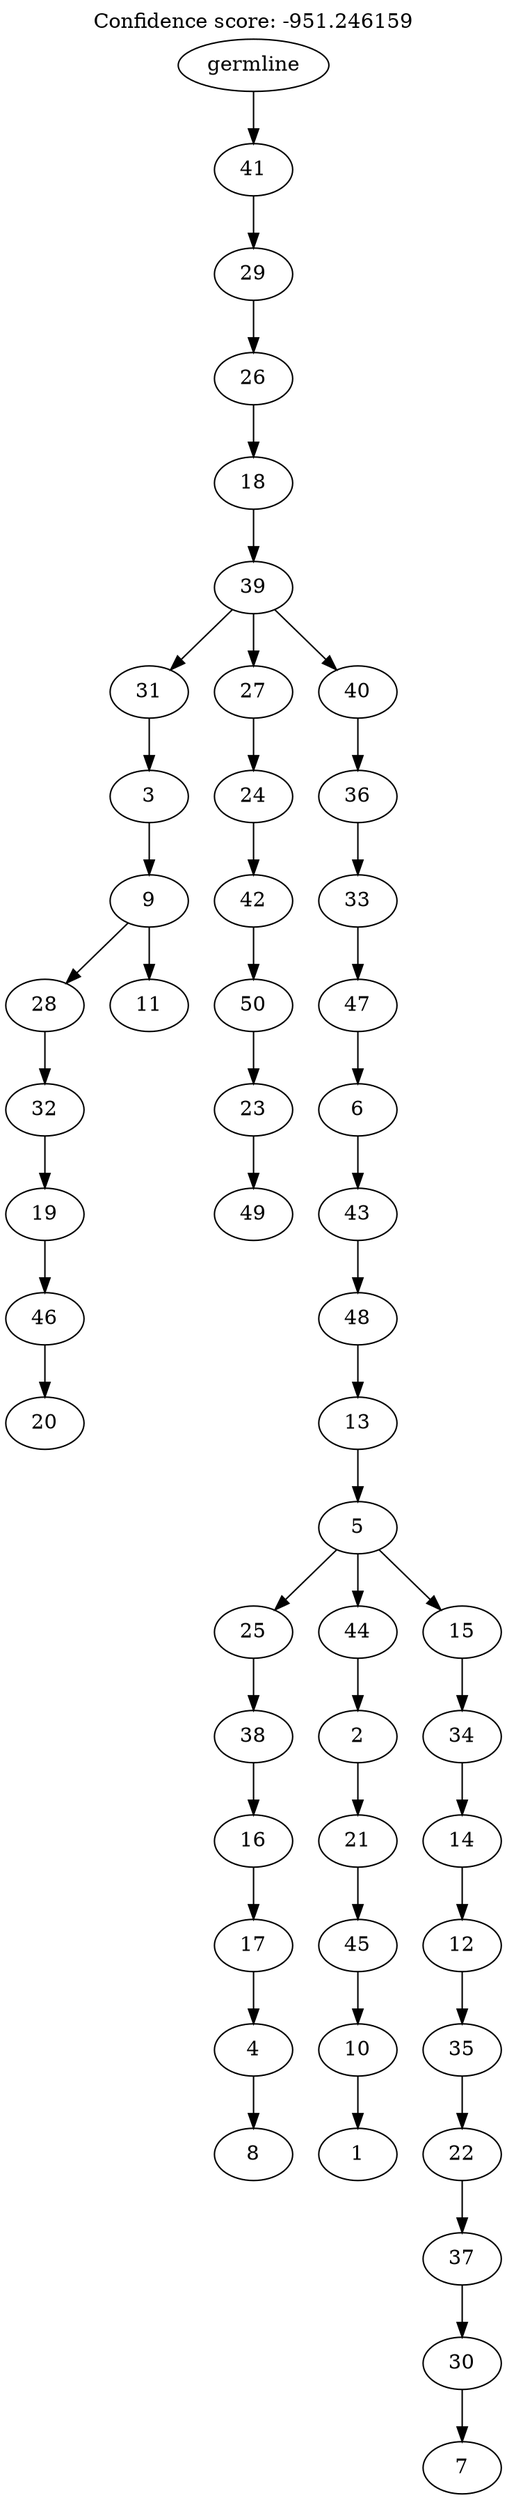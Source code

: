 digraph g {
	"49" -> "50";
	"50" [label="20"];
	"48" -> "49";
	"49" [label="46"];
	"47" -> "48";
	"48" [label="19"];
	"46" -> "47";
	"47" [label="32"];
	"44" -> "45";
	"45" [label="11"];
	"44" -> "46";
	"46" [label="28"];
	"43" -> "44";
	"44" [label="9"];
	"42" -> "43";
	"43" [label="3"];
	"40" -> "41";
	"41" [label="49"];
	"39" -> "40";
	"40" [label="23"];
	"38" -> "39";
	"39" [label="50"];
	"37" -> "38";
	"38" [label="42"];
	"36" -> "37";
	"37" [label="24"];
	"34" -> "35";
	"35" [label="8"];
	"33" -> "34";
	"34" [label="4"];
	"32" -> "33";
	"33" [label="17"];
	"31" -> "32";
	"32" [label="16"];
	"30" -> "31";
	"31" [label="38"];
	"28" -> "29";
	"29" [label="1"];
	"27" -> "28";
	"28" [label="10"];
	"26" -> "27";
	"27" [label="45"];
	"25" -> "26";
	"26" [label="21"];
	"24" -> "25";
	"25" [label="2"];
	"22" -> "23";
	"23" [label="7"];
	"21" -> "22";
	"22" [label="30"];
	"20" -> "21";
	"21" [label="37"];
	"19" -> "20";
	"20" [label="22"];
	"18" -> "19";
	"19" [label="35"];
	"17" -> "18";
	"18" [label="12"];
	"16" -> "17";
	"17" [label="14"];
	"15" -> "16";
	"16" [label="34"];
	"14" -> "15";
	"15" [label="15"];
	"14" -> "24";
	"24" [label="44"];
	"14" -> "30";
	"30" [label="25"];
	"13" -> "14";
	"14" [label="5"];
	"12" -> "13";
	"13" [label="13"];
	"11" -> "12";
	"12" [label="48"];
	"10" -> "11";
	"11" [label="43"];
	"9" -> "10";
	"10" [label="6"];
	"8" -> "9";
	"9" [label="47"];
	"7" -> "8";
	"8" [label="33"];
	"6" -> "7";
	"7" [label="36"];
	"5" -> "6";
	"6" [label="40"];
	"5" -> "36";
	"36" [label="27"];
	"5" -> "42";
	"42" [label="31"];
	"4" -> "5";
	"5" [label="39"];
	"3" -> "4";
	"4" [label="18"];
	"2" -> "3";
	"3" [label="26"];
	"1" -> "2";
	"2" [label="29"];
	"0" -> "1";
	"1" [label="41"];
	"0" [label="germline"];
	labelloc="t";
	label="Confidence score: -951.246159";
}
